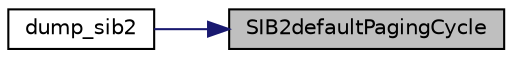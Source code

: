 digraph "SIB2defaultPagingCycle"
{
 // LATEX_PDF_SIZE
  edge [fontname="Helvetica",fontsize="10",labelfontname="Helvetica",labelfontsize="10"];
  node [fontname="Helvetica",fontsize="10",shape=record];
  rankdir="RL";
  Node1 [label="SIB2defaultPagingCycle",height=0.2,width=0.4,color="black", fillcolor="grey75", style="filled", fontcolor="black",tooltip=" "];
  Node1 -> Node2 [dir="back",color="midnightblue",fontsize="10",style="solid",fontname="Helvetica"];
  Node2 [label="dump_sib2",height=0.2,width=0.4,color="black", fillcolor="white", style="filled",URL="$rrc__UE_8c.html#a76b94a922ebce178714c54f29c1dabc6",tooltip=" "];
}
